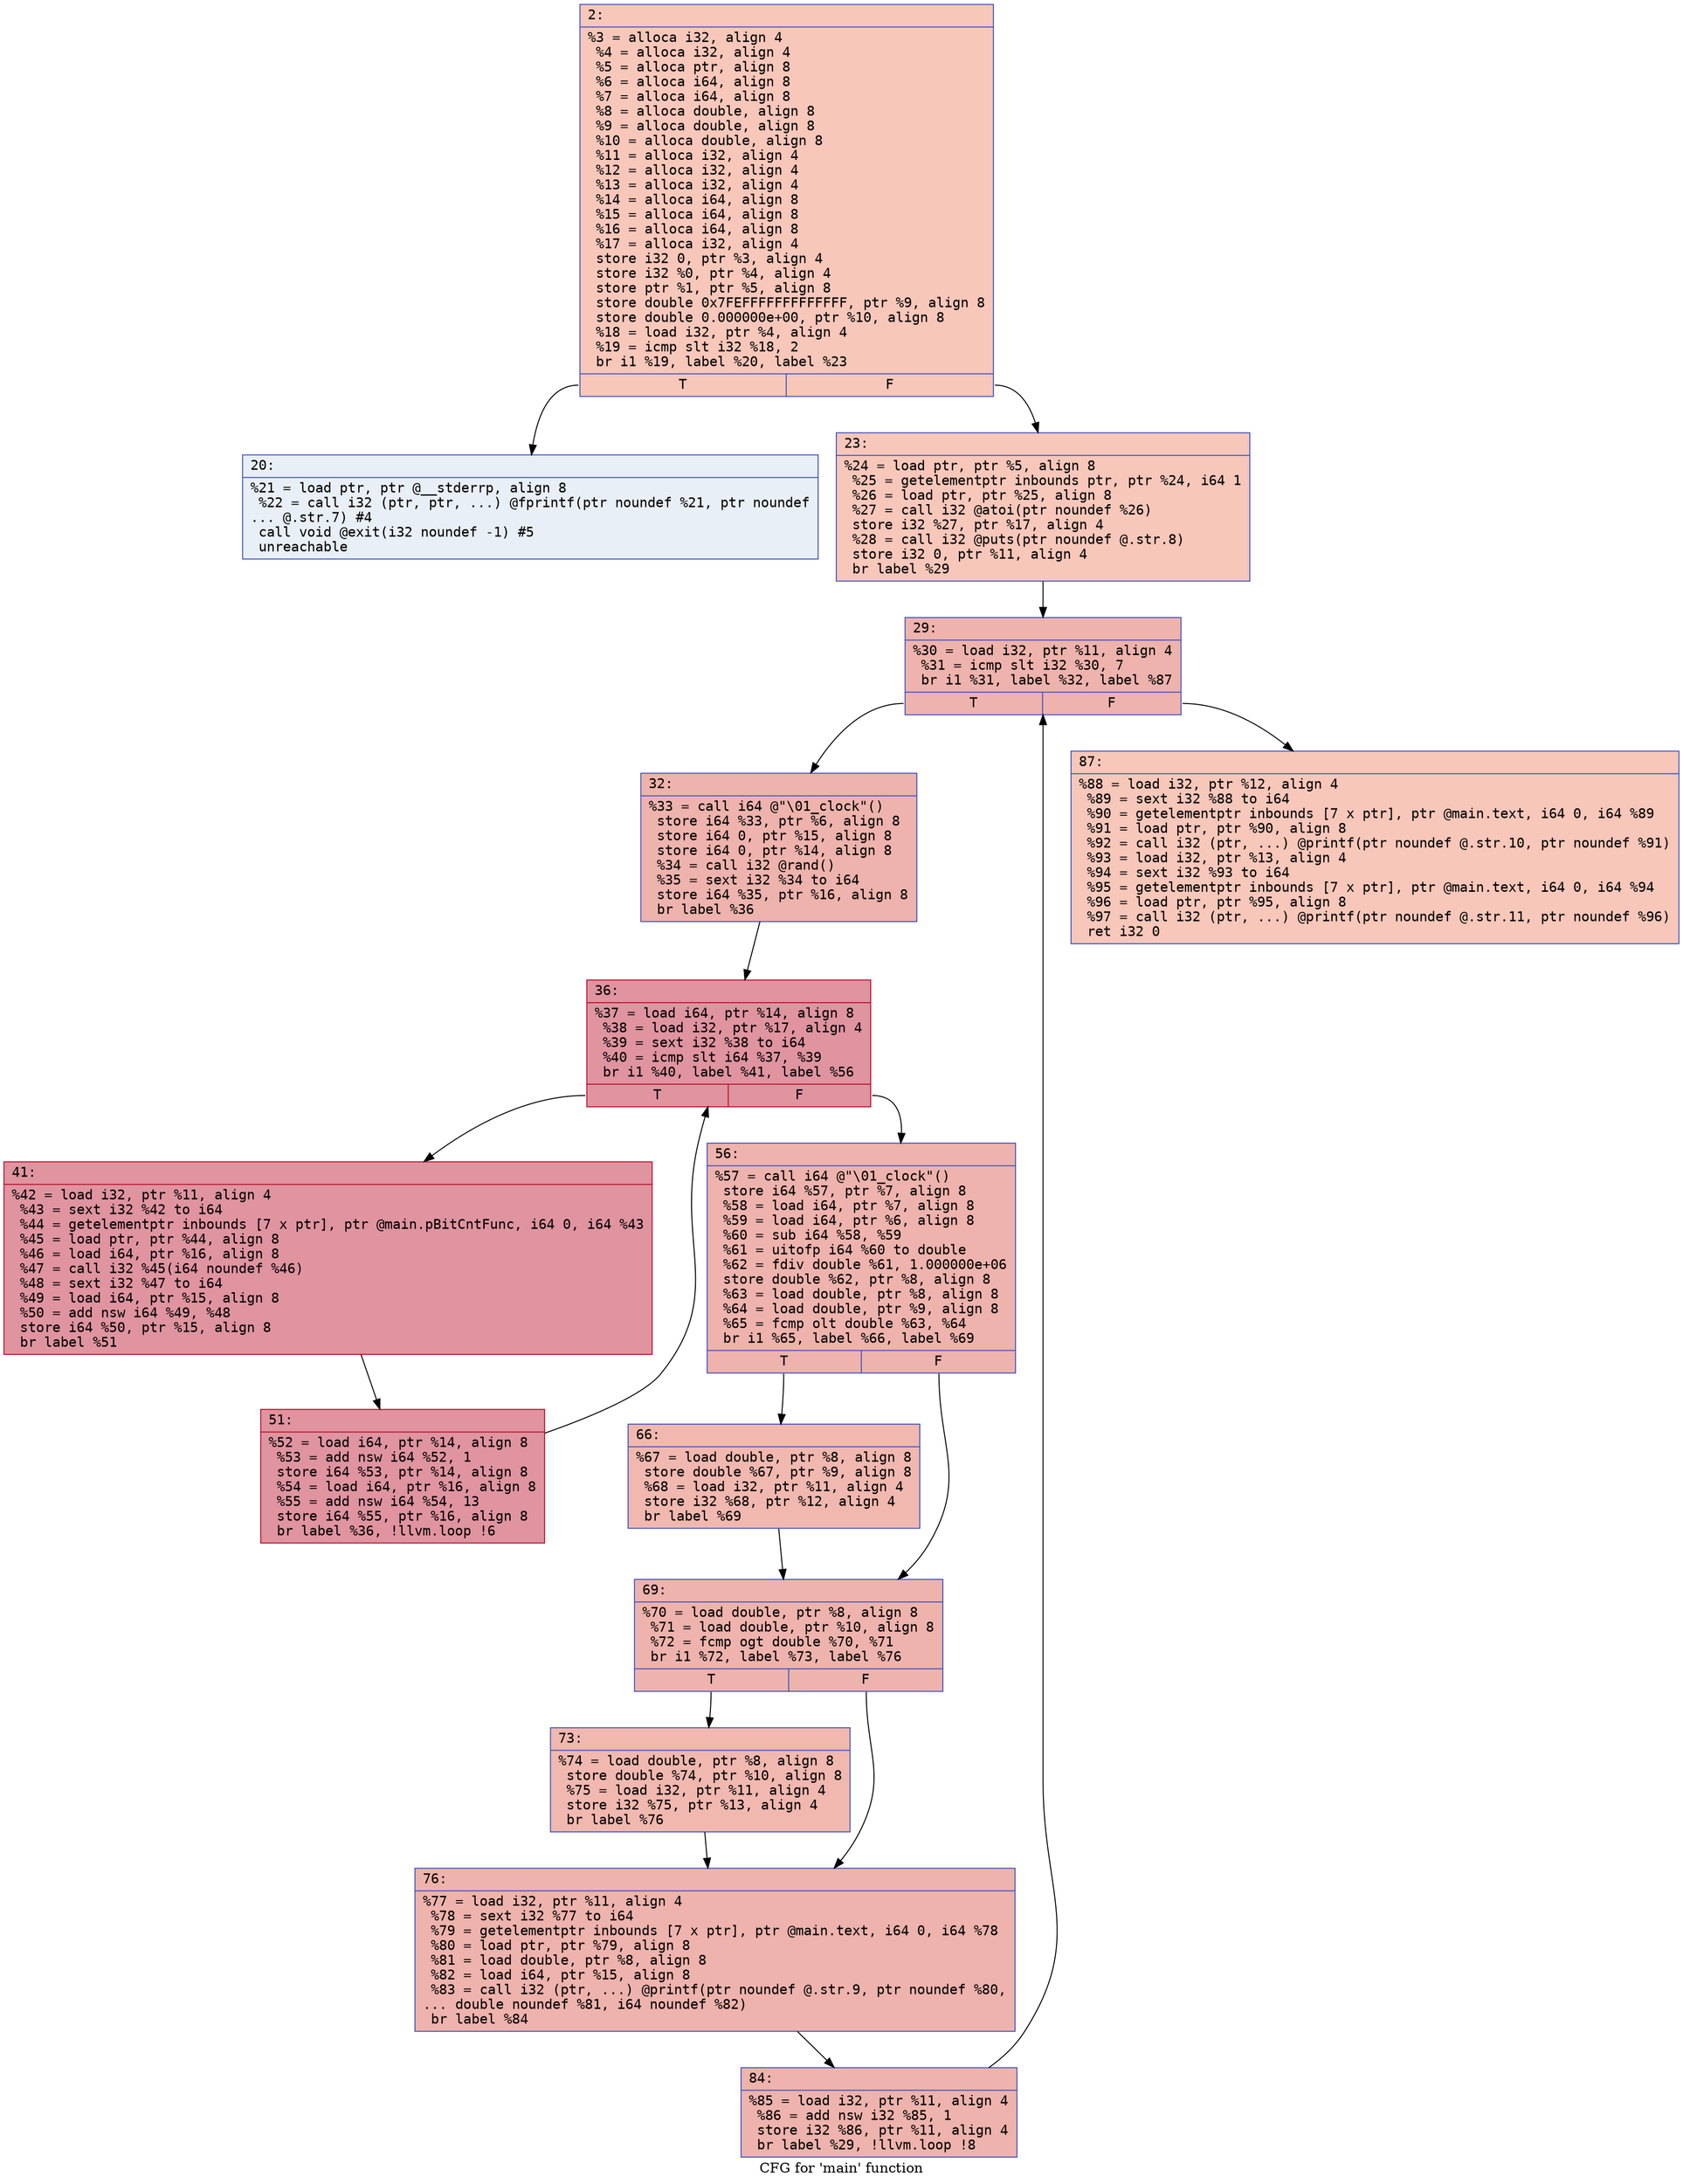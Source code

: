 digraph "CFG for 'main' function" {
	label="CFG for 'main' function";

	Node0x600001d71f40 [shape=record,color="#3d50c3ff", style=filled, fillcolor="#ec7f6370" fontname="Courier",label="{2:\l|  %3 = alloca i32, align 4\l  %4 = alloca i32, align 4\l  %5 = alloca ptr, align 8\l  %6 = alloca i64, align 8\l  %7 = alloca i64, align 8\l  %8 = alloca double, align 8\l  %9 = alloca double, align 8\l  %10 = alloca double, align 8\l  %11 = alloca i32, align 4\l  %12 = alloca i32, align 4\l  %13 = alloca i32, align 4\l  %14 = alloca i64, align 8\l  %15 = alloca i64, align 8\l  %16 = alloca i64, align 8\l  %17 = alloca i32, align 4\l  store i32 0, ptr %3, align 4\l  store i32 %0, ptr %4, align 4\l  store ptr %1, ptr %5, align 8\l  store double 0x7FEFFFFFFFFFFFFF, ptr %9, align 8\l  store double 0.000000e+00, ptr %10, align 8\l  %18 = load i32, ptr %4, align 4\l  %19 = icmp slt i32 %18, 2\l  br i1 %19, label %20, label %23\l|{<s0>T|<s1>F}}"];
	Node0x600001d71f40:s0 -> Node0x600001d71f90[tooltip="2 -> 20\nProbability 0.00%" ];
	Node0x600001d71f40:s1 -> Node0x600001d71fe0[tooltip="2 -> 23\nProbability 100.00%" ];
	Node0x600001d71f90 [shape=record,color="#3d50c3ff", style=filled, fillcolor="#cedaeb70" fontname="Courier",label="{20:\l|  %21 = load ptr, ptr @__stderrp, align 8\l  %22 = call i32 (ptr, ptr, ...) @fprintf(ptr noundef %21, ptr noundef\l... @.str.7) #4\l  call void @exit(i32 noundef -1) #5\l  unreachable\l}"];
	Node0x600001d71fe0 [shape=record,color="#3d50c3ff", style=filled, fillcolor="#ec7f6370" fontname="Courier",label="{23:\l|  %24 = load ptr, ptr %5, align 8\l  %25 = getelementptr inbounds ptr, ptr %24, i64 1\l  %26 = load ptr, ptr %25, align 8\l  %27 = call i32 @atoi(ptr noundef %26)\l  store i32 %27, ptr %17, align 4\l  %28 = call i32 @puts(ptr noundef @.str.8)\l  store i32 0, ptr %11, align 4\l  br label %29\l}"];
	Node0x600001d71fe0 -> Node0x600001d72030[tooltip="23 -> 29\nProbability 100.00%" ];
	Node0x600001d72030 [shape=record,color="#3d50c3ff", style=filled, fillcolor="#d6524470" fontname="Courier",label="{29:\l|  %30 = load i32, ptr %11, align 4\l  %31 = icmp slt i32 %30, 7\l  br i1 %31, label %32, label %87\l|{<s0>T|<s1>F}}"];
	Node0x600001d72030:s0 -> Node0x600001d72080[tooltip="29 -> 32\nProbability 96.88%" ];
	Node0x600001d72030:s1 -> Node0x600001d723a0[tooltip="29 -> 87\nProbability 3.12%" ];
	Node0x600001d72080 [shape=record,color="#3d50c3ff", style=filled, fillcolor="#d6524470" fontname="Courier",label="{32:\l|  %33 = call i64 @\"\\01_clock\"()\l  store i64 %33, ptr %6, align 8\l  store i64 0, ptr %15, align 8\l  store i64 0, ptr %14, align 8\l  %34 = call i32 @rand()\l  %35 = sext i32 %34 to i64\l  store i64 %35, ptr %16, align 8\l  br label %36\l}"];
	Node0x600001d72080 -> Node0x600001d720d0[tooltip="32 -> 36\nProbability 100.00%" ];
	Node0x600001d720d0 [shape=record,color="#b70d28ff", style=filled, fillcolor="#b70d2870" fontname="Courier",label="{36:\l|  %37 = load i64, ptr %14, align 8\l  %38 = load i32, ptr %17, align 4\l  %39 = sext i32 %38 to i64\l  %40 = icmp slt i64 %37, %39\l  br i1 %40, label %41, label %56\l|{<s0>T|<s1>F}}"];
	Node0x600001d720d0:s0 -> Node0x600001d72120[tooltip="36 -> 41\nProbability 96.88%" ];
	Node0x600001d720d0:s1 -> Node0x600001d721c0[tooltip="36 -> 56\nProbability 3.12%" ];
	Node0x600001d72120 [shape=record,color="#b70d28ff", style=filled, fillcolor="#b70d2870" fontname="Courier",label="{41:\l|  %42 = load i32, ptr %11, align 4\l  %43 = sext i32 %42 to i64\l  %44 = getelementptr inbounds [7 x ptr], ptr @main.pBitCntFunc, i64 0, i64 %43\l  %45 = load ptr, ptr %44, align 8\l  %46 = load i64, ptr %16, align 8\l  %47 = call i32 %45(i64 noundef %46)\l  %48 = sext i32 %47 to i64\l  %49 = load i64, ptr %15, align 8\l  %50 = add nsw i64 %49, %48\l  store i64 %50, ptr %15, align 8\l  br label %51\l}"];
	Node0x600001d72120 -> Node0x600001d72170[tooltip="41 -> 51\nProbability 100.00%" ];
	Node0x600001d72170 [shape=record,color="#b70d28ff", style=filled, fillcolor="#b70d2870" fontname="Courier",label="{51:\l|  %52 = load i64, ptr %14, align 8\l  %53 = add nsw i64 %52, 1\l  store i64 %53, ptr %14, align 8\l  %54 = load i64, ptr %16, align 8\l  %55 = add nsw i64 %54, 13\l  store i64 %55, ptr %16, align 8\l  br label %36, !llvm.loop !6\l}"];
	Node0x600001d72170 -> Node0x600001d720d0[tooltip="51 -> 36\nProbability 100.00%" ];
	Node0x600001d721c0 [shape=record,color="#3d50c3ff", style=filled, fillcolor="#d6524470" fontname="Courier",label="{56:\l|  %57 = call i64 @\"\\01_clock\"()\l  store i64 %57, ptr %7, align 8\l  %58 = load i64, ptr %7, align 8\l  %59 = load i64, ptr %6, align 8\l  %60 = sub i64 %58, %59\l  %61 = uitofp i64 %60 to double\l  %62 = fdiv double %61, 1.000000e+06\l  store double %62, ptr %8, align 8\l  %63 = load double, ptr %8, align 8\l  %64 = load double, ptr %9, align 8\l  %65 = fcmp olt double %63, %64\l  br i1 %65, label %66, label %69\l|{<s0>T|<s1>F}}"];
	Node0x600001d721c0:s0 -> Node0x600001d72210[tooltip="56 -> 66\nProbability 50.00%" ];
	Node0x600001d721c0:s1 -> Node0x600001d72260[tooltip="56 -> 69\nProbability 50.00%" ];
	Node0x600001d72210 [shape=record,color="#3d50c3ff", style=filled, fillcolor="#dc5d4a70" fontname="Courier",label="{66:\l|  %67 = load double, ptr %8, align 8\l  store double %67, ptr %9, align 8\l  %68 = load i32, ptr %11, align 4\l  store i32 %68, ptr %12, align 4\l  br label %69\l}"];
	Node0x600001d72210 -> Node0x600001d72260[tooltip="66 -> 69\nProbability 100.00%" ];
	Node0x600001d72260 [shape=record,color="#3d50c3ff", style=filled, fillcolor="#d6524470" fontname="Courier",label="{69:\l|  %70 = load double, ptr %8, align 8\l  %71 = load double, ptr %10, align 8\l  %72 = fcmp ogt double %70, %71\l  br i1 %72, label %73, label %76\l|{<s0>T|<s1>F}}"];
	Node0x600001d72260:s0 -> Node0x600001d722b0[tooltip="69 -> 73\nProbability 50.00%" ];
	Node0x600001d72260:s1 -> Node0x600001d72300[tooltip="69 -> 76\nProbability 50.00%" ];
	Node0x600001d722b0 [shape=record,color="#3d50c3ff", style=filled, fillcolor="#dc5d4a70" fontname="Courier",label="{73:\l|  %74 = load double, ptr %8, align 8\l  store double %74, ptr %10, align 8\l  %75 = load i32, ptr %11, align 4\l  store i32 %75, ptr %13, align 4\l  br label %76\l}"];
	Node0x600001d722b0 -> Node0x600001d72300[tooltip="73 -> 76\nProbability 100.00%" ];
	Node0x600001d72300 [shape=record,color="#3d50c3ff", style=filled, fillcolor="#d6524470" fontname="Courier",label="{76:\l|  %77 = load i32, ptr %11, align 4\l  %78 = sext i32 %77 to i64\l  %79 = getelementptr inbounds [7 x ptr], ptr @main.text, i64 0, i64 %78\l  %80 = load ptr, ptr %79, align 8\l  %81 = load double, ptr %8, align 8\l  %82 = load i64, ptr %15, align 8\l  %83 = call i32 (ptr, ...) @printf(ptr noundef @.str.9, ptr noundef %80,\l... double noundef %81, i64 noundef %82)\l  br label %84\l}"];
	Node0x600001d72300 -> Node0x600001d72350[tooltip="76 -> 84\nProbability 100.00%" ];
	Node0x600001d72350 [shape=record,color="#3d50c3ff", style=filled, fillcolor="#d6524470" fontname="Courier",label="{84:\l|  %85 = load i32, ptr %11, align 4\l  %86 = add nsw i32 %85, 1\l  store i32 %86, ptr %11, align 4\l  br label %29, !llvm.loop !8\l}"];
	Node0x600001d72350 -> Node0x600001d72030[tooltip="84 -> 29\nProbability 100.00%" ];
	Node0x600001d723a0 [shape=record,color="#3d50c3ff", style=filled, fillcolor="#ec7f6370" fontname="Courier",label="{87:\l|  %88 = load i32, ptr %12, align 4\l  %89 = sext i32 %88 to i64\l  %90 = getelementptr inbounds [7 x ptr], ptr @main.text, i64 0, i64 %89\l  %91 = load ptr, ptr %90, align 8\l  %92 = call i32 (ptr, ...) @printf(ptr noundef @.str.10, ptr noundef %91)\l  %93 = load i32, ptr %13, align 4\l  %94 = sext i32 %93 to i64\l  %95 = getelementptr inbounds [7 x ptr], ptr @main.text, i64 0, i64 %94\l  %96 = load ptr, ptr %95, align 8\l  %97 = call i32 (ptr, ...) @printf(ptr noundef @.str.11, ptr noundef %96)\l  ret i32 0\l}"];
}
